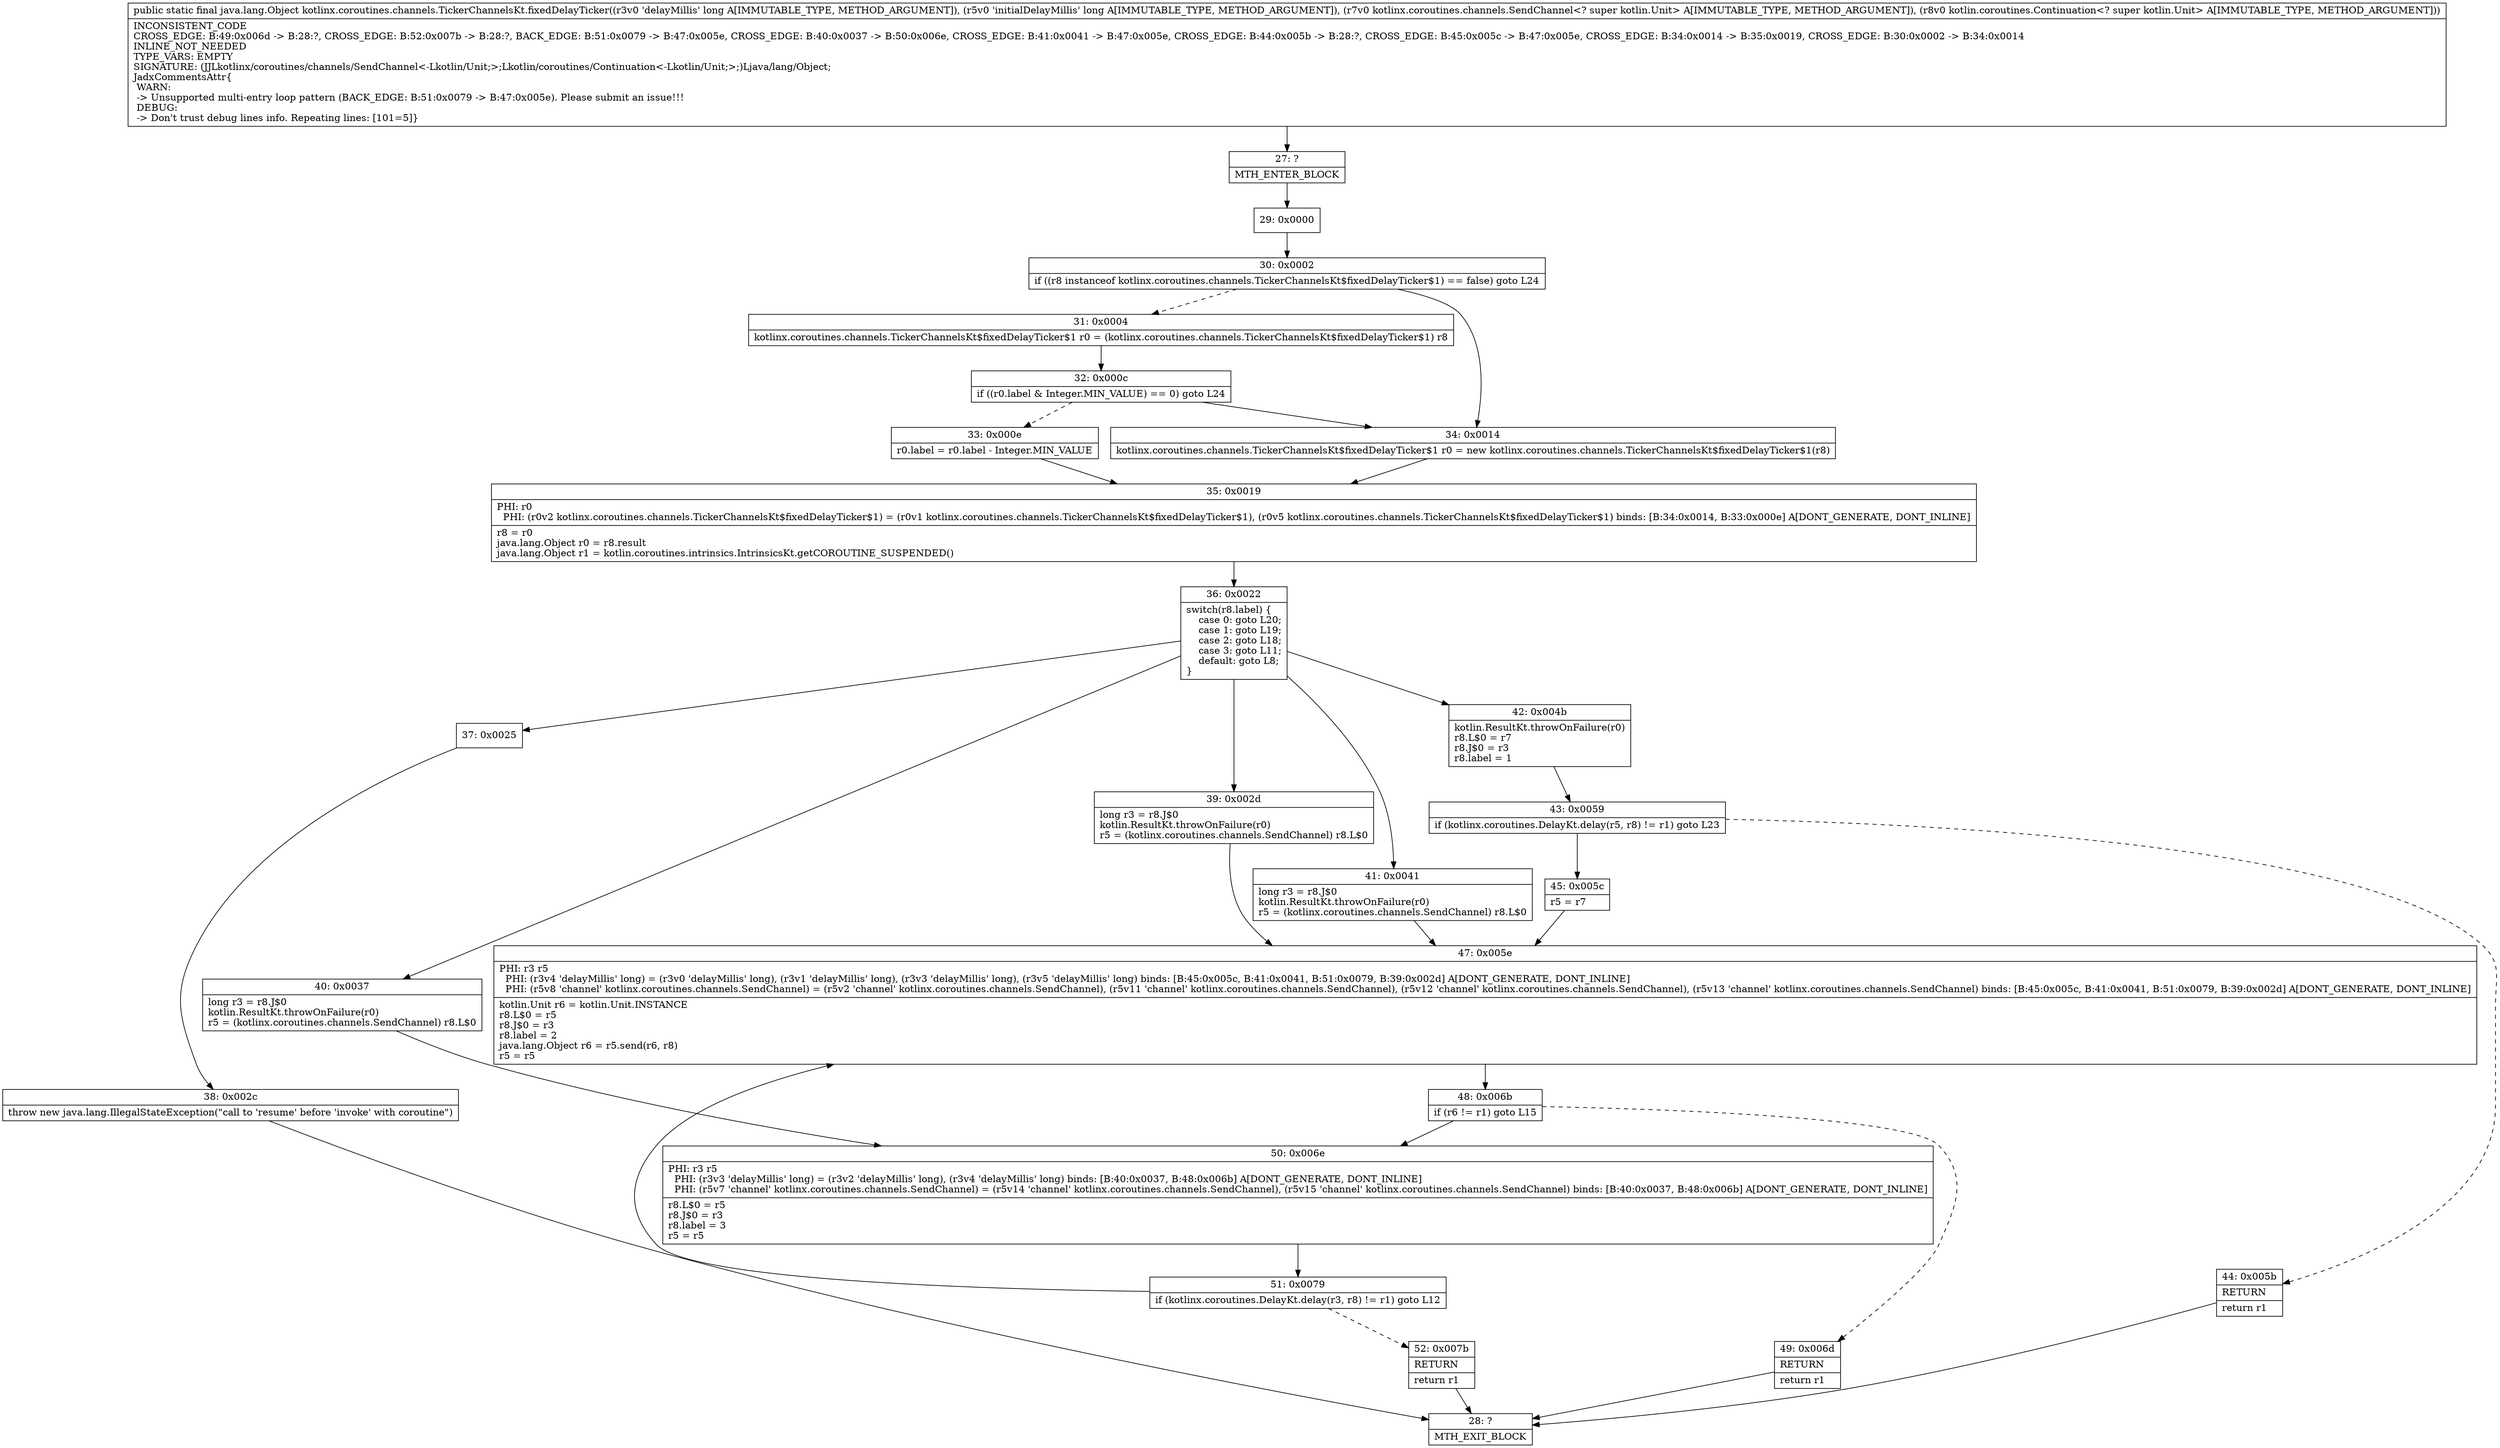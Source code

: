 digraph "CFG forkotlinx.coroutines.channels.TickerChannelsKt.fixedDelayTicker(JJLkotlinx\/coroutines\/channels\/SendChannel;Lkotlin\/coroutines\/Continuation;)Ljava\/lang\/Object;" {
Node_27 [shape=record,label="{27\:\ ?|MTH_ENTER_BLOCK\l}"];
Node_29 [shape=record,label="{29\:\ 0x0000}"];
Node_30 [shape=record,label="{30\:\ 0x0002|if ((r8 instanceof kotlinx.coroutines.channels.TickerChannelsKt$fixedDelayTicker$1) == false) goto L24\l}"];
Node_31 [shape=record,label="{31\:\ 0x0004|kotlinx.coroutines.channels.TickerChannelsKt$fixedDelayTicker$1 r0 = (kotlinx.coroutines.channels.TickerChannelsKt$fixedDelayTicker$1) r8\l}"];
Node_32 [shape=record,label="{32\:\ 0x000c|if ((r0.label & Integer.MIN_VALUE) == 0) goto L24\l}"];
Node_33 [shape=record,label="{33\:\ 0x000e|r0.label = r0.label \- Integer.MIN_VALUE\l}"];
Node_35 [shape=record,label="{35\:\ 0x0019|PHI: r0 \l  PHI: (r0v2 kotlinx.coroutines.channels.TickerChannelsKt$fixedDelayTicker$1) = (r0v1 kotlinx.coroutines.channels.TickerChannelsKt$fixedDelayTicker$1), (r0v5 kotlinx.coroutines.channels.TickerChannelsKt$fixedDelayTicker$1) binds: [B:34:0x0014, B:33:0x000e] A[DONT_GENERATE, DONT_INLINE]\l|r8 = r0\ljava.lang.Object r0 = r8.result\ljava.lang.Object r1 = kotlin.coroutines.intrinsics.IntrinsicsKt.getCOROUTINE_SUSPENDED()\l}"];
Node_36 [shape=record,label="{36\:\ 0x0022|switch(r8.label) \{\l    case 0: goto L20;\l    case 1: goto L19;\l    case 2: goto L18;\l    case 3: goto L11;\l    default: goto L8;\l\}\l}"];
Node_37 [shape=record,label="{37\:\ 0x0025}"];
Node_38 [shape=record,label="{38\:\ 0x002c|throw new java.lang.IllegalStateException(\"call to 'resume' before 'invoke' with coroutine\")\l}"];
Node_28 [shape=record,label="{28\:\ ?|MTH_EXIT_BLOCK\l}"];
Node_39 [shape=record,label="{39\:\ 0x002d|long r3 = r8.J$0\lkotlin.ResultKt.throwOnFailure(r0)\lr5 = (kotlinx.coroutines.channels.SendChannel) r8.L$0\l}"];
Node_47 [shape=record,label="{47\:\ 0x005e|PHI: r3 r5 \l  PHI: (r3v4 'delayMillis' long) = (r3v0 'delayMillis' long), (r3v1 'delayMillis' long), (r3v3 'delayMillis' long), (r3v5 'delayMillis' long) binds: [B:45:0x005c, B:41:0x0041, B:51:0x0079, B:39:0x002d] A[DONT_GENERATE, DONT_INLINE]\l  PHI: (r5v8 'channel' kotlinx.coroutines.channels.SendChannel) = (r5v2 'channel' kotlinx.coroutines.channels.SendChannel), (r5v11 'channel' kotlinx.coroutines.channels.SendChannel), (r5v12 'channel' kotlinx.coroutines.channels.SendChannel), (r5v13 'channel' kotlinx.coroutines.channels.SendChannel) binds: [B:45:0x005c, B:41:0x0041, B:51:0x0079, B:39:0x002d] A[DONT_GENERATE, DONT_INLINE]\l|kotlin.Unit r6 = kotlin.Unit.INSTANCE\lr8.L$0 = r5\lr8.J$0 = r3\lr8.label = 2\ljava.lang.Object r6 = r5.send(r6, r8)\lr5 = r5\l}"];
Node_48 [shape=record,label="{48\:\ 0x006b|if (r6 != r1) goto L15\l}"];
Node_49 [shape=record,label="{49\:\ 0x006d|RETURN\l|return r1\l}"];
Node_50 [shape=record,label="{50\:\ 0x006e|PHI: r3 r5 \l  PHI: (r3v3 'delayMillis' long) = (r3v2 'delayMillis' long), (r3v4 'delayMillis' long) binds: [B:40:0x0037, B:48:0x006b] A[DONT_GENERATE, DONT_INLINE]\l  PHI: (r5v7 'channel' kotlinx.coroutines.channels.SendChannel) = (r5v14 'channel' kotlinx.coroutines.channels.SendChannel), (r5v15 'channel' kotlinx.coroutines.channels.SendChannel) binds: [B:40:0x0037, B:48:0x006b] A[DONT_GENERATE, DONT_INLINE]\l|r8.L$0 = r5\lr8.J$0 = r3\lr8.label = 3\lr5 = r5\l}"];
Node_51 [shape=record,label="{51\:\ 0x0079|if (kotlinx.coroutines.DelayKt.delay(r3, r8) != r1) goto L12\l}"];
Node_52 [shape=record,label="{52\:\ 0x007b|RETURN\l|return r1\l}"];
Node_40 [shape=record,label="{40\:\ 0x0037|long r3 = r8.J$0\lkotlin.ResultKt.throwOnFailure(r0)\lr5 = (kotlinx.coroutines.channels.SendChannel) r8.L$0\l}"];
Node_41 [shape=record,label="{41\:\ 0x0041|long r3 = r8.J$0\lkotlin.ResultKt.throwOnFailure(r0)\lr5 = (kotlinx.coroutines.channels.SendChannel) r8.L$0\l}"];
Node_42 [shape=record,label="{42\:\ 0x004b|kotlin.ResultKt.throwOnFailure(r0)\lr8.L$0 = r7\lr8.J$0 = r3\lr8.label = 1\l}"];
Node_43 [shape=record,label="{43\:\ 0x0059|if (kotlinx.coroutines.DelayKt.delay(r5, r8) != r1) goto L23\l}"];
Node_44 [shape=record,label="{44\:\ 0x005b|RETURN\l|return r1\l}"];
Node_45 [shape=record,label="{45\:\ 0x005c|r5 = r7\l}"];
Node_34 [shape=record,label="{34\:\ 0x0014|kotlinx.coroutines.channels.TickerChannelsKt$fixedDelayTicker$1 r0 = new kotlinx.coroutines.channels.TickerChannelsKt$fixedDelayTicker$1(r8)\l}"];
MethodNode[shape=record,label="{public static final java.lang.Object kotlinx.coroutines.channels.TickerChannelsKt.fixedDelayTicker((r3v0 'delayMillis' long A[IMMUTABLE_TYPE, METHOD_ARGUMENT]), (r5v0 'initialDelayMillis' long A[IMMUTABLE_TYPE, METHOD_ARGUMENT]), (r7v0 kotlinx.coroutines.channels.SendChannel\<? super kotlin.Unit\> A[IMMUTABLE_TYPE, METHOD_ARGUMENT]), (r8v0 kotlin.coroutines.Continuation\<? super kotlin.Unit\> A[IMMUTABLE_TYPE, METHOD_ARGUMENT]))  | INCONSISTENT_CODE\lCROSS_EDGE: B:49:0x006d \-\> B:28:?, CROSS_EDGE: B:52:0x007b \-\> B:28:?, BACK_EDGE: B:51:0x0079 \-\> B:47:0x005e, CROSS_EDGE: B:40:0x0037 \-\> B:50:0x006e, CROSS_EDGE: B:41:0x0041 \-\> B:47:0x005e, CROSS_EDGE: B:44:0x005b \-\> B:28:?, CROSS_EDGE: B:45:0x005c \-\> B:47:0x005e, CROSS_EDGE: B:34:0x0014 \-\> B:35:0x0019, CROSS_EDGE: B:30:0x0002 \-\> B:34:0x0014\lINLINE_NOT_NEEDED\lTYPE_VARS: EMPTY\lSIGNATURE: (JJLkotlinx\/coroutines\/channels\/SendChannel\<\-Lkotlin\/Unit;\>;Lkotlin\/coroutines\/Continuation\<\-Lkotlin\/Unit;\>;)Ljava\/lang\/Object;\lJadxCommentsAttr\{\l WARN: \l \-\> Unsupported multi\-entry loop pattern (BACK_EDGE: B:51:0x0079 \-\> B:47:0x005e). Please submit an issue!!!\l DEBUG: \l \-\> Don't trust debug lines info. Repeating lines: [101=5]\}\l}"];
MethodNode -> Node_27;Node_27 -> Node_29;
Node_29 -> Node_30;
Node_30 -> Node_31[style=dashed];
Node_30 -> Node_34;
Node_31 -> Node_32;
Node_32 -> Node_33[style=dashed];
Node_32 -> Node_34;
Node_33 -> Node_35;
Node_35 -> Node_36;
Node_36 -> Node_37;
Node_36 -> Node_39;
Node_36 -> Node_40;
Node_36 -> Node_41;
Node_36 -> Node_42;
Node_37 -> Node_38;
Node_38 -> Node_28;
Node_39 -> Node_47;
Node_47 -> Node_48;
Node_48 -> Node_49[style=dashed];
Node_48 -> Node_50;
Node_49 -> Node_28;
Node_50 -> Node_51;
Node_51 -> Node_52[style=dashed];
Node_51 -> Node_47;
Node_52 -> Node_28;
Node_40 -> Node_50;
Node_41 -> Node_47;
Node_42 -> Node_43;
Node_43 -> Node_44[style=dashed];
Node_43 -> Node_45;
Node_44 -> Node_28;
Node_45 -> Node_47;
Node_34 -> Node_35;
}

